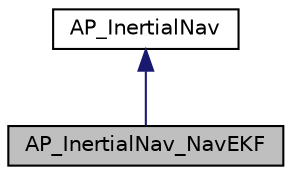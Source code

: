 digraph "AP_InertialNav_NavEKF"
{
 // INTERACTIVE_SVG=YES
  edge [fontname="Helvetica",fontsize="10",labelfontname="Helvetica",labelfontsize="10"];
  node [fontname="Helvetica",fontsize="10",shape=record];
  Node1 [label="AP_InertialNav_NavEKF",height=0.2,width=0.4,color="black", fillcolor="grey75", style="filled", fontcolor="black"];
  Node2 -> Node1 [dir="back",color="midnightblue",fontsize="10",style="solid",fontname="Helvetica"];
  Node2 [label="AP_InertialNav",height=0.2,width=0.4,color="black", fillcolor="white", style="filled",URL="$classAP__InertialNav.html",tooltip="-*- tab-width: 4; Mode: C++; c-basic-offset: 4; indent-tabs-mode: nil -*- "];
}
